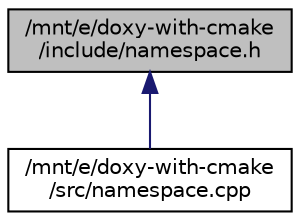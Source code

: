 digraph "/mnt/e/doxy-with-cmake/include/namespace.h"
{
 // LATEX_PDF_SIZE
  edge [fontname="Helvetica",fontsize="10",labelfontname="Helvetica",labelfontsize="10"];
  node [fontname="Helvetica",fontsize="10",shape=record];
  Node1 [label="/mnt/e/doxy-with-cmake\l/include/namespace.h",height=0.2,width=0.4,color="black", fillcolor="grey75", style="filled", fontcolor="black",tooltip=" "];
  Node1 -> Node2 [dir="back",color="midnightblue",fontsize="10",style="solid",fontname="Helvetica"];
  Node2 [label="/mnt/e/doxy-with-cmake\l/src/namespace.cpp",height=0.2,width=0.4,color="black", fillcolor="white", style="filled",URL="$namespace_8cpp.html",tooltip="Testing namespaces."];
}

